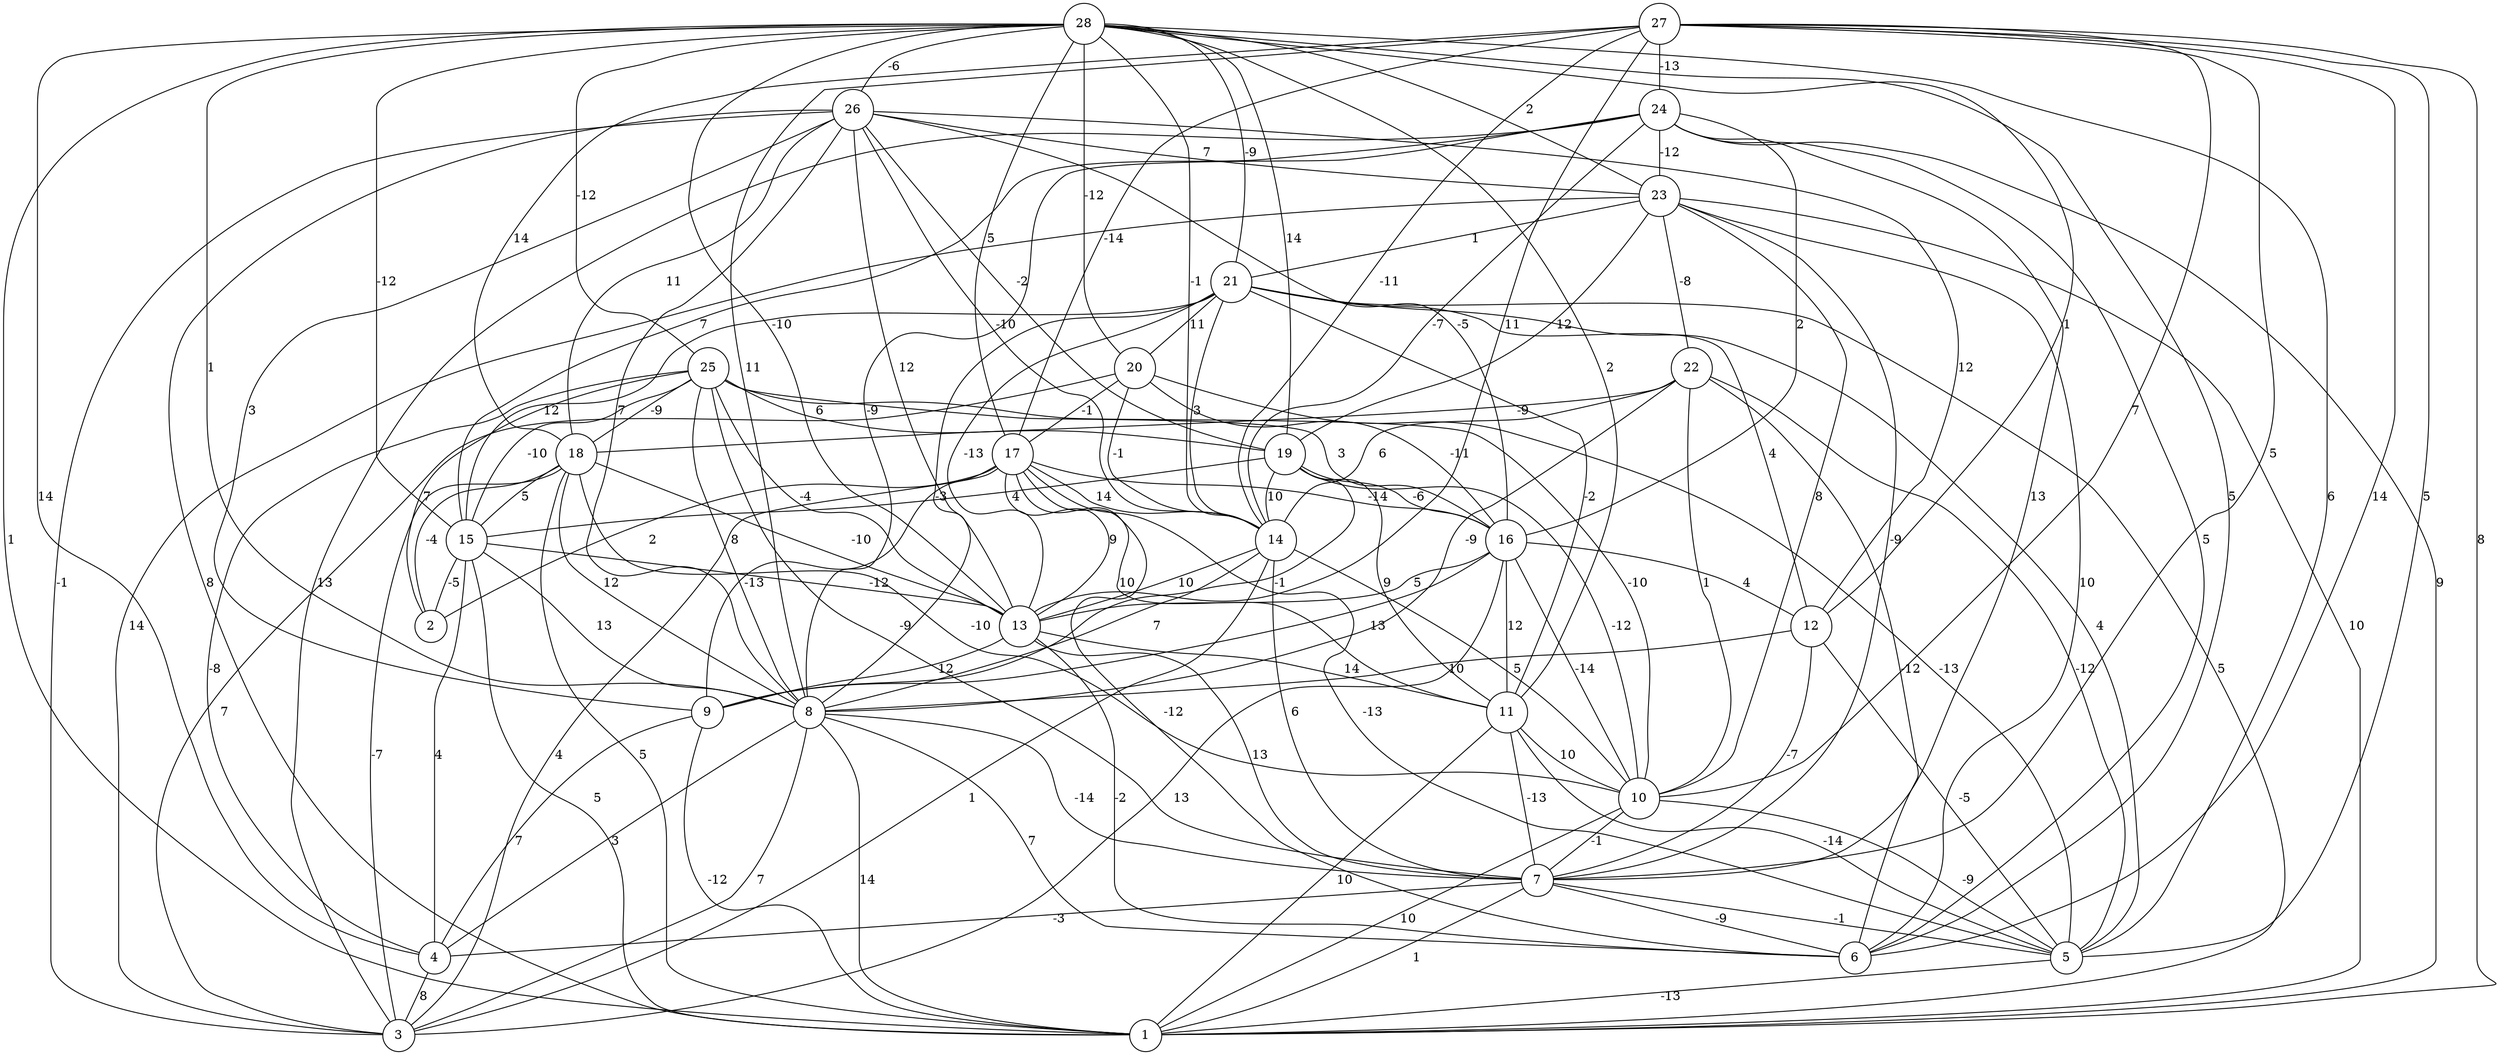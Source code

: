 graph { 
	 fontname="Helvetica,Arial,sans-serif" 
	 node [shape = circle]; 
	 28 -- 1 [label = "1"];
	 28 -- 4 [label = "14"];
	 28 -- 5 [label = "6"];
	 28 -- 6 [label = "5"];
	 28 -- 8 [label = "1"];
	 28 -- 11 [label = "2"];
	 28 -- 12 [label = "1"];
	 28 -- 13 [label = "-10"];
	 28 -- 14 [label = "-1"];
	 28 -- 15 [label = "-12"];
	 28 -- 17 [label = "5"];
	 28 -- 19 [label = "14"];
	 28 -- 20 [label = "-12"];
	 28 -- 21 [label = "-9"];
	 28 -- 23 [label = "2"];
	 28 -- 25 [label = "-12"];
	 28 -- 26 [label = "-6"];
	 27 -- 1 [label = "8"];
	 27 -- 5 [label = "5"];
	 27 -- 6 [label = "14"];
	 27 -- 7 [label = "5"];
	 27 -- 8 [label = "11"];
	 27 -- 10 [label = "7"];
	 27 -- 13 [label = "11"];
	 27 -- 14 [label = "-11"];
	 27 -- 17 [label = "-14"];
	 27 -- 18 [label = "14"];
	 27 -- 24 [label = "-13"];
	 26 -- 1 [label = "8"];
	 26 -- 3 [label = "-1"];
	 26 -- 8 [label = "7"];
	 26 -- 9 [label = "3"];
	 26 -- 12 [label = "12"];
	 26 -- 13 [label = "12"];
	 26 -- 14 [label = "-10"];
	 26 -- 16 [label = "-5"];
	 26 -- 18 [label = "11"];
	 26 -- 19 [label = "-2"];
	 26 -- 23 [label = "7"];
	 25 -- 2 [label = "7"];
	 25 -- 4 [label = "-8"];
	 25 -- 7 [label = "-9"];
	 25 -- 8 [label = "8"];
	 25 -- 10 [label = "-10"];
	 25 -- 13 [label = "-4"];
	 25 -- 15 [label = "-10"];
	 25 -- 16 [label = "3"];
	 25 -- 18 [label = "-9"];
	 25 -- 19 [label = "6"];
	 24 -- 1 [label = "9"];
	 24 -- 3 [label = "13"];
	 24 -- 6 [label = "5"];
	 24 -- 7 [label = "13"];
	 24 -- 8 [label = "-9"];
	 24 -- 14 [label = "-7"];
	 24 -- 15 [label = "7"];
	 24 -- 16 [label = "2"];
	 24 -- 23 [label = "-12"];
	 23 -- 1 [label = "10"];
	 23 -- 3 [label = "14"];
	 23 -- 6 [label = "10"];
	 23 -- 7 [label = "-9"];
	 23 -- 10 [label = "8"];
	 23 -- 19 [label = "12"];
	 23 -- 21 [label = "1"];
	 23 -- 22 [label = "-8"];
	 22 -- 5 [label = "-12"];
	 22 -- 6 [label = "-12"];
	 22 -- 8 [label = "-9"];
	 22 -- 10 [label = "1"];
	 22 -- 14 [label = "6"];
	 22 -- 18 [label = "-9"];
	 21 -- 1 [label = "5"];
	 21 -- 5 [label = "4"];
	 21 -- 8 [label = "-3"];
	 21 -- 11 [label = "-2"];
	 21 -- 12 [label = "4"];
	 21 -- 13 [label = "-13"];
	 21 -- 14 [label = "3"];
	 21 -- 15 [label = "12"];
	 21 -- 20 [label = "11"];
	 20 -- 3 [label = "7"];
	 20 -- 5 [label = "-13"];
	 20 -- 14 [label = "-1"];
	 20 -- 16 [label = "-11"];
	 20 -- 17 [label = "-1"];
	 19 -- 9 [label = "-1"];
	 19 -- 10 [label = "-12"];
	 19 -- 11 [label = "9"];
	 19 -- 14 [label = "10"];
	 19 -- 15 [label = "4"];
	 19 -- 16 [label = "-6"];
	 18 -- 1 [label = "5"];
	 18 -- 2 [label = "-4"];
	 18 -- 3 [label = "-7"];
	 18 -- 8 [label = "12"];
	 18 -- 10 [label = "-10"];
	 18 -- 13 [label = "-10"];
	 18 -- 15 [label = "5"];
	 17 -- 2 [label = "2"];
	 17 -- 3 [label = "4"];
	 17 -- 5 [label = "-13"];
	 17 -- 6 [label = "-12"];
	 17 -- 9 [label = "-13"];
	 17 -- 11 [label = "10"];
	 17 -- 13 [label = "9"];
	 17 -- 14 [label = "14"];
	 17 -- 16 [label = "-14"];
	 16 -- 3 [label = "13"];
	 16 -- 9 [label = "13"];
	 16 -- 10 [label = "-14"];
	 16 -- 11 [label = "12"];
	 16 -- 12 [label = "4"];
	 16 -- 13 [label = "5"];
	 15 -- 1 [label = "5"];
	 15 -- 2 [label = "-5"];
	 15 -- 4 [label = "4"];
	 15 -- 8 [label = "13"];
	 15 -- 13 [label = "-12"];
	 14 -- 3 [label = "1"];
	 14 -- 7 [label = "6"];
	 14 -- 8 [label = "7"];
	 14 -- 10 [label = "5"];
	 14 -- 13 [label = "10"];
	 13 -- 6 [label = "-2"];
	 13 -- 7 [label = "13"];
	 13 -- 9 [label = "12"];
	 13 -- 11 [label = "14"];
	 12 -- 5 [label = "-5"];
	 12 -- 7 [label = "-7"];
	 12 -- 8 [label = "10"];
	 11 -- 1 [label = "10"];
	 11 -- 5 [label = "-14"];
	 11 -- 7 [label = "-13"];
	 11 -- 10 [label = "10"];
	 10 -- 1 [label = "10"];
	 10 -- 5 [label = "-9"];
	 10 -- 7 [label = "-1"];
	 9 -- 1 [label = "-12"];
	 9 -- 4 [label = "7"];
	 8 -- 1 [label = "14"];
	 8 -- 3 [label = "7"];
	 8 -- 4 [label = "3"];
	 8 -- 6 [label = "7"];
	 8 -- 7 [label = "-14"];
	 7 -- 1 [label = "1"];
	 7 -- 4 [label = "-3"];
	 7 -- 5 [label = "-1"];
	 7 -- 6 [label = "-9"];
	 5 -- 1 [label = "-13"];
	 4 -- 3 [label = "8"];
	 1;
	 2;
	 3;
	 4;
	 5;
	 6;
	 7;
	 8;
	 9;
	 10;
	 11;
	 12;
	 13;
	 14;
	 15;
	 16;
	 17;
	 18;
	 19;
	 20;
	 21;
	 22;
	 23;
	 24;
	 25;
	 26;
	 27;
	 28;
}
